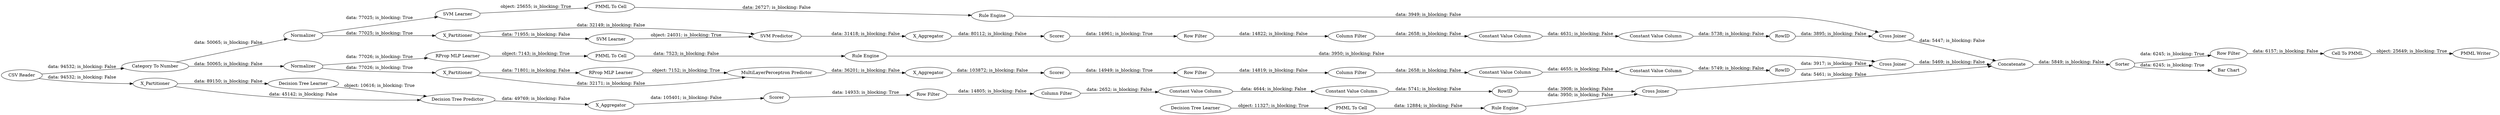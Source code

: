 digraph {
	"-1302675308450355193_7" [label=X_Aggregator]
	"-8749432625077718509_7" [label=X_Aggregator]
	"-786207725594280302_290" [label="Constant Value Column"]
	"-8749432625077718509_40" [label=Normalizer]
	"-1537612126942472086_39" [label=Normalizer]
	"3478077716771545158_61" [label="PMML Writer"]
	"-1302675308450355193_31" [label="Decision Tree Learner"]
	"-3301256056242636233_35" [label="RProp MLP Learner"]
	"-6234501839055355891_293" [label=RowID]
	"-786207725594280302_292" [label="Constant Value Column"]
	"410962117209529713_33" [label="Decision Tree Learner"]
	"-1302675308450355193_38" [label="Cross Joiner"]
	"3478077716771545158_60" [label=Concatenate]
	"3478077716771545158_58" [label="Category To Number"]
	"-1237019826078813123_9" [label="Row Filter"]
	"-1537612126942472086_40" [label=Scorer]
	"-8749432625077718509_32" [label="SVM Predictor"]
	"-3301256056242636233_34" [label="Rule Engine"]
	"-6234501839055355891_9" [label="Row Filter"]
	"5345535011761830389_33" [label="SVM Learner"]
	"-1537612126942472086_31" [label="RProp MLP Learner"]
	"-1537612126942472086_2" [label=X_Partitioner]
	"410962117209529713_28" [label="PMML To Cell"]
	"-1537612126942472086_38" [label="Cross Joiner"]
	"-6234501839055355891_290" [label="Constant Value Column"]
	"-8749432625077718509_2" [label=X_Partitioner]
	"3478077716771545158_54" [label="Cell To PMML"]
	"5345535011761830389_35" [label="Rule Engine"]
	"-1537612126942472086_7" [label=X_Aggregator]
	"-6234501839055355891_292" [label="Constant Value Column"]
	"3478077716771545158_53" [label="Row Filter"]
	"3478077716771545158_52" [label=Sorter]
	"-786207725594280302_9" [label="Row Filter"]
	"-6234501839055355891_294" [label="Column Filter"]
	"-8749432625077718509_41" [label=Scorer]
	"-3301256056242636233_22" [label="PMML To Cell"]
	"-1537612126942472086_32" [label="MultiLayerPerceptron Predictor"]
	"-1237019826078813123_293" [label=RowID]
	"-8749432625077718509_31" [label="SVM Learner"]
	"-786207725594280302_294" [label="Column Filter"]
	"-1237019826078813123_292" [label="Constant Value Column"]
	"-8749432625077718509_39" [label="Cross Joiner"]
	"-1302675308450355193_2" [label=X_Partitioner]
	"-1237019826078813123_294" [label="Column Filter"]
	"3478077716771545158_59" [label="Bar Chart"]
	"3478077716771545158_62" [label="CSV Reader"]
	"-1302675308450355193_39" [label=Scorer]
	"-786207725594280302_293" [label=RowID]
	"-1302675308450355193_32" [label="Decision Tree Predictor"]
	"-1237019826078813123_290" [label="Constant Value Column"]
	"5345535011761830389_34" [label="PMML To Cell"]
	"410962117209529713_34" [label="Rule Engine"]
	"-8749432625077718509_2" -> "-8749432625077718509_32" [label="data: 32149; is_blocking: False"]
	"-1537612126942472086_2" -> "-1537612126942472086_32" [label="data: 32171; is_blocking: False"]
	"3478077716771545158_60" -> "3478077716771545158_52" [label="data: 5849; is_blocking: False"]
	"-1537612126942472086_39" -> "-3301256056242636233_35" [label="data: 77026; is_blocking: True"]
	"410962117209529713_28" -> "410962117209529713_34" [label="data: 12884; is_blocking: False"]
	"-3301256056242636233_22" -> "-3301256056242636233_34" [label="data: 7523; is_blocking: False"]
	"-786207725594280302_294" -> "-786207725594280302_290" [label="data: 2652; is_blocking: False"]
	"-3301256056242636233_35" -> "-3301256056242636233_22" [label="object: 7143; is_blocking: True"]
	"-8749432625077718509_39" -> "3478077716771545158_60" [label="data: 5447; is_blocking: False"]
	"-1302675308450355193_7" -> "-1302675308450355193_39" [label="data: 105401; is_blocking: False"]
	"-1537612126942472086_7" -> "-1537612126942472086_40" [label="data: 103872; is_blocking: False"]
	"-6234501839055355891_292" -> "-6234501839055355891_293" [label="data: 5738; is_blocking: False"]
	"-1237019826078813123_290" -> "-1237019826078813123_292" [label="data: 4655; is_blocking: False"]
	"-6234501839055355891_294" -> "-6234501839055355891_290" [label="data: 2658; is_blocking: False"]
	"3478077716771545158_52" -> "3478077716771545158_53" [label="data: 6245; is_blocking: True"]
	"-1537612126942472086_39" -> "-1537612126942472086_2" [label="data: 77026; is_blocking: True"]
	"410962117209529713_34" -> "-1302675308450355193_38" [label="data: 3950; is_blocking: False"]
	"-1237019826078813123_293" -> "-1537612126942472086_38" [label="data: 3917; is_blocking: False"]
	"-6234501839055355891_9" -> "-6234501839055355891_294" [label="data: 14822; is_blocking: False"]
	"5345535011761830389_33" -> "5345535011761830389_34" [label="object: 25655; is_blocking: True"]
	"-1302675308450355193_39" -> "-786207725594280302_9" [label="data: 14933; is_blocking: True"]
	"-6234501839055355891_293" -> "-8749432625077718509_39" [label="data: 3895; is_blocking: False"]
	"-1237019826078813123_292" -> "-1237019826078813123_293" [label="data: 5749; is_blocking: False"]
	"-1537612126942472086_2" -> "-1537612126942472086_31" [label="data: 71801; is_blocking: False"]
	"-786207725594280302_292" -> "-786207725594280302_293" [label="data: 5741; is_blocking: False"]
	"-1302675308450355193_32" -> "-1302675308450355193_7" [label="data: 49769; is_blocking: False"]
	"-8749432625077718509_2" -> "-8749432625077718509_31" [label="data: 71955; is_blocking: False"]
	"-8749432625077718509_31" -> "-8749432625077718509_32" [label="object: 24031; is_blocking: True"]
	"3478077716771545158_62" -> "3478077716771545158_58" [label="data: 94532; is_blocking: False"]
	"-8749432625077718509_41" -> "-6234501839055355891_9" [label="data: 14961; is_blocking: True"]
	"-8749432625077718509_40" -> "-8749432625077718509_2" [label="data: 77025; is_blocking: True"]
	"-1302675308450355193_2" -> "-1302675308450355193_31" [label="data: 89150; is_blocking: False"]
	"3478077716771545158_52" -> "3478077716771545158_59" [label="data: 6245; is_blocking: True"]
	"3478077716771545158_62" -> "-1302675308450355193_2" [label="data: 94532; is_blocking: False"]
	"-1537612126942472086_40" -> "-1237019826078813123_9" [label="data: 14949; is_blocking: True"]
	"-786207725594280302_9" -> "-786207725594280302_294" [label="data: 14805; is_blocking: False"]
	"-1237019826078813123_9" -> "-1237019826078813123_294" [label="data: 14819; is_blocking: False"]
	"-1537612126942472086_31" -> "-1537612126942472086_32" [label="object: 7152; is_blocking: True"]
	"3478077716771545158_58" -> "-8749432625077718509_40" [label="data: 50065; is_blocking: False"]
	"410962117209529713_33" -> "410962117209529713_28" [label="object: 11327; is_blocking: True"]
	"5345535011761830389_35" -> "-8749432625077718509_39" [label="data: 3949; is_blocking: False"]
	"-786207725594280302_293" -> "-1302675308450355193_38" [label="data: 3908; is_blocking: False"]
	"-8749432625077718509_7" -> "-8749432625077718509_41" [label="data: 80112; is_blocking: False"]
	"5345535011761830389_34" -> "5345535011761830389_35" [label="data: 26727; is_blocking: False"]
	"3478077716771545158_58" -> "-1537612126942472086_39" [label="data: 50065; is_blocking: False"]
	"-8749432625077718509_32" -> "-8749432625077718509_7" [label="data: 31418; is_blocking: False"]
	"-8749432625077718509_40" -> "5345535011761830389_33" [label="data: 77025; is_blocking: True"]
	"-786207725594280302_290" -> "-786207725594280302_292" [label="data: 4644; is_blocking: False"]
	"-1302675308450355193_2" -> "-1302675308450355193_32" [label="data: 45142; is_blocking: False"]
	"-1302675308450355193_38" -> "3478077716771545158_60" [label="data: 5461; is_blocking: False"]
	"-6234501839055355891_290" -> "-6234501839055355891_292" [label="data: 4631; is_blocking: False"]
	"3478077716771545158_53" -> "3478077716771545158_54" [label="data: 6157; is_blocking: False"]
	"-1302675308450355193_31" -> "-1302675308450355193_32" [label="object: 10616; is_blocking: True"]
	"-1237019826078813123_294" -> "-1237019826078813123_290" [label="data: 2658; is_blocking: False"]
	"-3301256056242636233_34" -> "-1537612126942472086_38" [label="data: 3950; is_blocking: False"]
	"-1537612126942472086_38" -> "3478077716771545158_60" [label="data: 5469; is_blocking: False"]
	"3478077716771545158_54" -> "3478077716771545158_61" [label="object: 25649; is_blocking: True"]
	"-1537612126942472086_32" -> "-1537612126942472086_7" [label="data: 36201; is_blocking: False"]
	rankdir=LR
}
